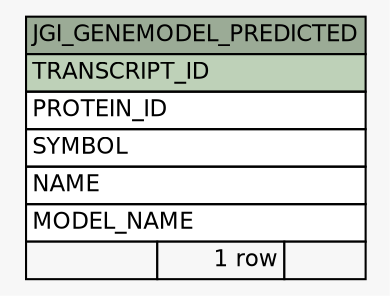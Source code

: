 // dot 2.38.0 on Windows 10 10.0
// SchemaSpy rev Unknown
digraph "JGI_GENEMODEL_PREDICTED" {
  graph [
    rankdir="RL"
    bgcolor="#f7f7f7"
    nodesep="0.18"
    ranksep="0.46"
    fontname="Helvetica"
    fontsize="11"
  ];
  node [
    fontname="Helvetica"
    fontsize="11"
    shape="plaintext"
  ];
  edge [
    arrowsize="0.8"
  ];
  "JGI_GENEMODEL_PREDICTED" [
    label=<
    <TABLE BORDER="0" CELLBORDER="1" CELLSPACING="0" BGCOLOR="#ffffff">
      <TR><TD COLSPAN="3" BGCOLOR="#9bab96" ALIGN="CENTER">JGI_GENEMODEL_PREDICTED</TD></TR>
      <TR><TD PORT="TRANSCRIPT_ID" COLSPAN="3" BGCOLOR="#bed1b8" ALIGN="LEFT">TRANSCRIPT_ID</TD></TR>
      <TR><TD PORT="PROTEIN_ID" COLSPAN="3" ALIGN="LEFT">PROTEIN_ID</TD></TR>
      <TR><TD PORT="SYMBOL" COLSPAN="3" ALIGN="LEFT">SYMBOL</TD></TR>
      <TR><TD PORT="NAME" COLSPAN="3" ALIGN="LEFT">NAME</TD></TR>
      <TR><TD PORT="MODEL_NAME" COLSPAN="3" ALIGN="LEFT">MODEL_NAME</TD></TR>
      <TR><TD ALIGN="LEFT" BGCOLOR="#f7f7f7">  </TD><TD ALIGN="RIGHT" BGCOLOR="#f7f7f7">1 row</TD><TD ALIGN="RIGHT" BGCOLOR="#f7f7f7">  </TD></TR>
    </TABLE>>
    URL="tables/JGI_GENEMODEL_PREDICTED.html"
    tooltip="JGI_GENEMODEL_PREDICTED"
  ];
}
